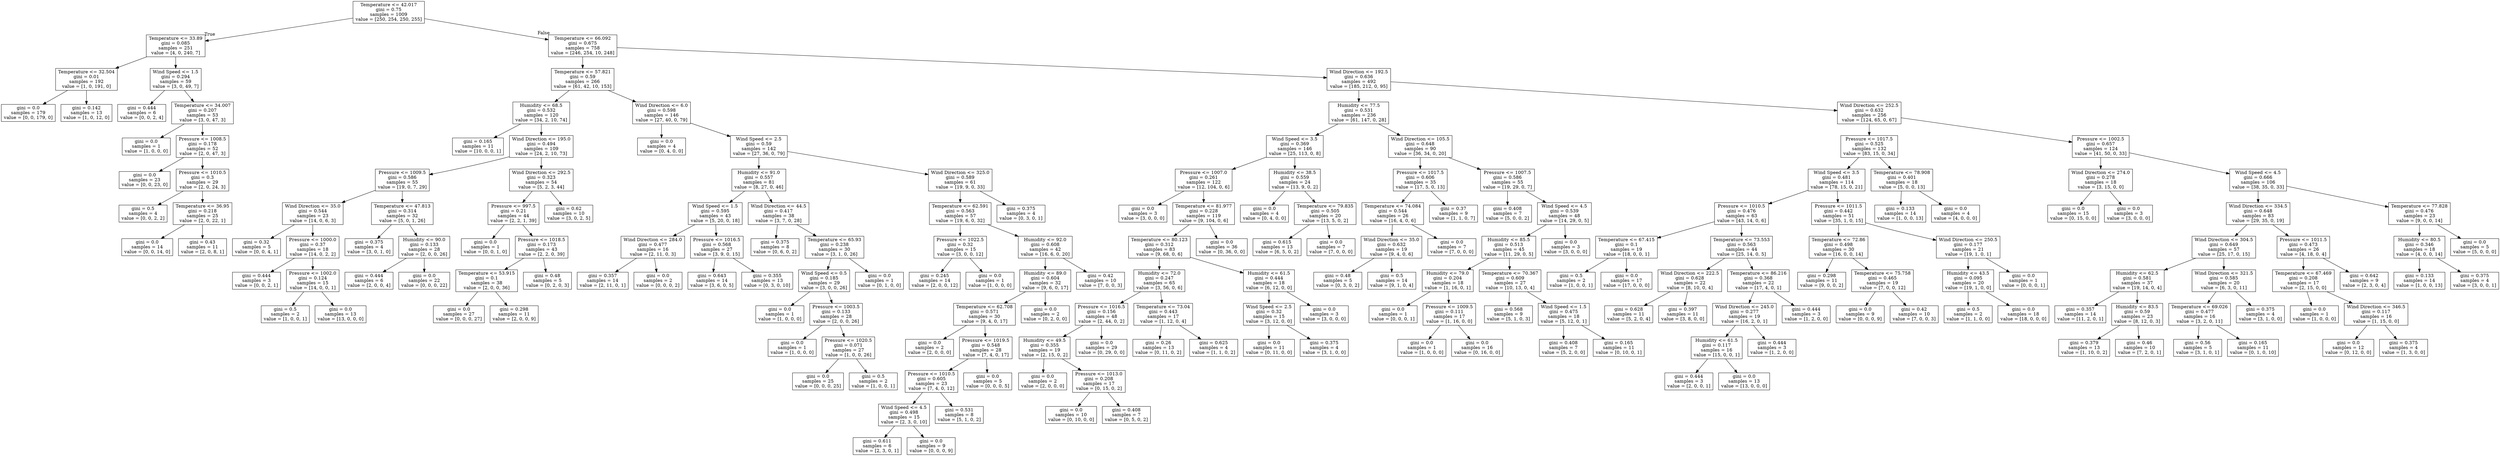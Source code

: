 digraph Tree {
node [shape=box] ;
0 [label="Temperature <= 42.017\ngini = 0.75\nsamples = 1009\nvalue = [250, 254, 250, 255]"] ;
1 [label="Temperature <= 33.89\ngini = 0.085\nsamples = 251\nvalue = [4, 0, 240, 7]"] ;
0 -> 1 [labeldistance=2.5, labelangle=45, headlabel="True"] ;
2 [label="Temperature <= 32.504\ngini = 0.01\nsamples = 192\nvalue = [1, 0, 191, 0]"] ;
1 -> 2 ;
3 [label="gini = 0.0\nsamples = 179\nvalue = [0, 0, 179, 0]"] ;
2 -> 3 ;
4 [label="gini = 0.142\nsamples = 13\nvalue = [1, 0, 12, 0]"] ;
2 -> 4 ;
5 [label="Wind Speed <= 1.5\ngini = 0.294\nsamples = 59\nvalue = [3, 0, 49, 7]"] ;
1 -> 5 ;
6 [label="gini = 0.444\nsamples = 6\nvalue = [0, 0, 2, 4]"] ;
5 -> 6 ;
7 [label="Temperature <= 34.007\ngini = 0.207\nsamples = 53\nvalue = [3, 0, 47, 3]"] ;
5 -> 7 ;
8 [label="gini = 0.0\nsamples = 1\nvalue = [1, 0, 0, 0]"] ;
7 -> 8 ;
9 [label="Pressure <= 1008.5\ngini = 0.178\nsamples = 52\nvalue = [2, 0, 47, 3]"] ;
7 -> 9 ;
10 [label="gini = 0.0\nsamples = 23\nvalue = [0, 0, 23, 0]"] ;
9 -> 10 ;
11 [label="Pressure <= 1010.5\ngini = 0.3\nsamples = 29\nvalue = [2, 0, 24, 3]"] ;
9 -> 11 ;
12 [label="gini = 0.5\nsamples = 4\nvalue = [0, 0, 2, 2]"] ;
11 -> 12 ;
13 [label="Temperature <= 36.95\ngini = 0.218\nsamples = 25\nvalue = [2, 0, 22, 1]"] ;
11 -> 13 ;
14 [label="gini = 0.0\nsamples = 14\nvalue = [0, 0, 14, 0]"] ;
13 -> 14 ;
15 [label="gini = 0.43\nsamples = 11\nvalue = [2, 0, 8, 1]"] ;
13 -> 15 ;
16 [label="Temperature <= 66.092\ngini = 0.675\nsamples = 758\nvalue = [246, 254, 10, 248]"] ;
0 -> 16 [labeldistance=2.5, labelangle=-45, headlabel="False"] ;
17 [label="Temperature <= 57.821\ngini = 0.59\nsamples = 266\nvalue = [61, 42, 10, 153]"] ;
16 -> 17 ;
18 [label="Humidity <= 68.5\ngini = 0.532\nsamples = 120\nvalue = [34, 2, 10, 74]"] ;
17 -> 18 ;
19 [label="gini = 0.165\nsamples = 11\nvalue = [10, 0, 0, 1]"] ;
18 -> 19 ;
20 [label="Wind Direction <= 195.0\ngini = 0.494\nsamples = 109\nvalue = [24, 2, 10, 73]"] ;
18 -> 20 ;
21 [label="Pressure <= 1009.5\ngini = 0.586\nsamples = 55\nvalue = [19, 0, 7, 29]"] ;
20 -> 21 ;
22 [label="Wind Direction <= 35.0\ngini = 0.544\nsamples = 23\nvalue = [14, 0, 6, 3]"] ;
21 -> 22 ;
23 [label="gini = 0.32\nsamples = 5\nvalue = [0, 0, 4, 1]"] ;
22 -> 23 ;
24 [label="Pressure <= 1000.0\ngini = 0.37\nsamples = 18\nvalue = [14, 0, 2, 2]"] ;
22 -> 24 ;
25 [label="gini = 0.444\nsamples = 3\nvalue = [0, 0, 2, 1]"] ;
24 -> 25 ;
26 [label="Pressure <= 1002.0\ngini = 0.124\nsamples = 15\nvalue = [14, 0, 0, 1]"] ;
24 -> 26 ;
27 [label="gini = 0.5\nsamples = 2\nvalue = [1, 0, 0, 1]"] ;
26 -> 27 ;
28 [label="gini = 0.0\nsamples = 13\nvalue = [13, 0, 0, 0]"] ;
26 -> 28 ;
29 [label="Temperature <= 47.813\ngini = 0.314\nsamples = 32\nvalue = [5, 0, 1, 26]"] ;
21 -> 29 ;
30 [label="gini = 0.375\nsamples = 4\nvalue = [3, 0, 1, 0]"] ;
29 -> 30 ;
31 [label="Humidity <= 90.0\ngini = 0.133\nsamples = 28\nvalue = [2, 0, 0, 26]"] ;
29 -> 31 ;
32 [label="gini = 0.444\nsamples = 6\nvalue = [2, 0, 0, 4]"] ;
31 -> 32 ;
33 [label="gini = 0.0\nsamples = 22\nvalue = [0, 0, 0, 22]"] ;
31 -> 33 ;
34 [label="Wind Direction <= 292.5\ngini = 0.323\nsamples = 54\nvalue = [5, 2, 3, 44]"] ;
20 -> 34 ;
35 [label="Pressure <= 997.5\ngini = 0.21\nsamples = 44\nvalue = [2, 2, 1, 39]"] ;
34 -> 35 ;
36 [label="gini = 0.0\nsamples = 1\nvalue = [0, 0, 1, 0]"] ;
35 -> 36 ;
37 [label="Pressure <= 1018.5\ngini = 0.173\nsamples = 43\nvalue = [2, 2, 0, 39]"] ;
35 -> 37 ;
38 [label="Temperature <= 53.915\ngini = 0.1\nsamples = 38\nvalue = [2, 0, 0, 36]"] ;
37 -> 38 ;
39 [label="gini = 0.0\nsamples = 27\nvalue = [0, 0, 0, 27]"] ;
38 -> 39 ;
40 [label="gini = 0.298\nsamples = 11\nvalue = [2, 0, 0, 9]"] ;
38 -> 40 ;
41 [label="gini = 0.48\nsamples = 5\nvalue = [0, 2, 0, 3]"] ;
37 -> 41 ;
42 [label="gini = 0.62\nsamples = 10\nvalue = [3, 0, 2, 5]"] ;
34 -> 42 ;
43 [label="Wind Direction <= 6.0\ngini = 0.598\nsamples = 146\nvalue = [27, 40, 0, 79]"] ;
17 -> 43 ;
44 [label="gini = 0.0\nsamples = 4\nvalue = [0, 4, 0, 0]"] ;
43 -> 44 ;
45 [label="Wind Speed <= 2.5\ngini = 0.59\nsamples = 142\nvalue = [27, 36, 0, 79]"] ;
43 -> 45 ;
46 [label="Humidity <= 91.0\ngini = 0.557\nsamples = 81\nvalue = [8, 27, 0, 46]"] ;
45 -> 46 ;
47 [label="Wind Speed <= 1.5\ngini = 0.595\nsamples = 43\nvalue = [5, 20, 0, 18]"] ;
46 -> 47 ;
48 [label="Wind Direction <= 284.0\ngini = 0.477\nsamples = 16\nvalue = [2, 11, 0, 3]"] ;
47 -> 48 ;
49 [label="gini = 0.357\nsamples = 14\nvalue = [2, 11, 0, 1]"] ;
48 -> 49 ;
50 [label="gini = 0.0\nsamples = 2\nvalue = [0, 0, 0, 2]"] ;
48 -> 50 ;
51 [label="Pressure <= 1016.5\ngini = 0.568\nsamples = 27\nvalue = [3, 9, 0, 15]"] ;
47 -> 51 ;
52 [label="gini = 0.643\nsamples = 14\nvalue = [3, 6, 0, 5]"] ;
51 -> 52 ;
53 [label="gini = 0.355\nsamples = 13\nvalue = [0, 3, 0, 10]"] ;
51 -> 53 ;
54 [label="Wind Direction <= 44.5\ngini = 0.417\nsamples = 38\nvalue = [3, 7, 0, 28]"] ;
46 -> 54 ;
55 [label="gini = 0.375\nsamples = 8\nvalue = [0, 6, 0, 2]"] ;
54 -> 55 ;
56 [label="Temperature <= 65.93\ngini = 0.238\nsamples = 30\nvalue = [3, 1, 0, 26]"] ;
54 -> 56 ;
57 [label="Wind Speed <= 0.5\ngini = 0.185\nsamples = 29\nvalue = [3, 0, 0, 26]"] ;
56 -> 57 ;
58 [label="gini = 0.0\nsamples = 1\nvalue = [1, 0, 0, 0]"] ;
57 -> 58 ;
59 [label="Pressure <= 1003.5\ngini = 0.133\nsamples = 28\nvalue = [2, 0, 0, 26]"] ;
57 -> 59 ;
60 [label="gini = 0.0\nsamples = 1\nvalue = [1, 0, 0, 0]"] ;
59 -> 60 ;
61 [label="Pressure <= 1020.5\ngini = 0.071\nsamples = 27\nvalue = [1, 0, 0, 26]"] ;
59 -> 61 ;
62 [label="gini = 0.0\nsamples = 25\nvalue = [0, 0, 0, 25]"] ;
61 -> 62 ;
63 [label="gini = 0.5\nsamples = 2\nvalue = [1, 0, 0, 1]"] ;
61 -> 63 ;
64 [label="gini = 0.0\nsamples = 1\nvalue = [0, 1, 0, 0]"] ;
56 -> 64 ;
65 [label="Wind Direction <= 325.0\ngini = 0.589\nsamples = 61\nvalue = [19, 9, 0, 33]"] ;
45 -> 65 ;
66 [label="Temperature <= 62.591\ngini = 0.563\nsamples = 57\nvalue = [19, 6, 0, 32]"] ;
65 -> 66 ;
67 [label="Pressure <= 1022.5\ngini = 0.32\nsamples = 15\nvalue = [3, 0, 0, 12]"] ;
66 -> 67 ;
68 [label="gini = 0.245\nsamples = 14\nvalue = [2, 0, 0, 12]"] ;
67 -> 68 ;
69 [label="gini = 0.0\nsamples = 1\nvalue = [1, 0, 0, 0]"] ;
67 -> 69 ;
70 [label="Humidity <= 92.0\ngini = 0.608\nsamples = 42\nvalue = [16, 6, 0, 20]"] ;
66 -> 70 ;
71 [label="Humidity <= 89.0\ngini = 0.604\nsamples = 32\nvalue = [9, 6, 0, 17]"] ;
70 -> 71 ;
72 [label="Temperature <= 62.708\ngini = 0.571\nsamples = 30\nvalue = [9, 4, 0, 17]"] ;
71 -> 72 ;
73 [label="gini = 0.0\nsamples = 2\nvalue = [2, 0, 0, 0]"] ;
72 -> 73 ;
74 [label="Pressure <= 1019.5\ngini = 0.548\nsamples = 28\nvalue = [7, 4, 0, 17]"] ;
72 -> 74 ;
75 [label="Pressure <= 1010.5\ngini = 0.605\nsamples = 23\nvalue = [7, 4, 0, 12]"] ;
74 -> 75 ;
76 [label="Wind Speed <= 4.5\ngini = 0.498\nsamples = 15\nvalue = [2, 3, 0, 10]"] ;
75 -> 76 ;
77 [label="gini = 0.611\nsamples = 6\nvalue = [2, 3, 0, 1]"] ;
76 -> 77 ;
78 [label="gini = 0.0\nsamples = 9\nvalue = [0, 0, 0, 9]"] ;
76 -> 78 ;
79 [label="gini = 0.531\nsamples = 8\nvalue = [5, 1, 0, 2]"] ;
75 -> 79 ;
80 [label="gini = 0.0\nsamples = 5\nvalue = [0, 0, 0, 5]"] ;
74 -> 80 ;
81 [label="gini = 0.0\nsamples = 2\nvalue = [0, 2, 0, 0]"] ;
71 -> 81 ;
82 [label="gini = 0.42\nsamples = 10\nvalue = [7, 0, 0, 3]"] ;
70 -> 82 ;
83 [label="gini = 0.375\nsamples = 4\nvalue = [0, 3, 0, 1]"] ;
65 -> 83 ;
84 [label="Wind Direction <= 192.5\ngini = 0.636\nsamples = 492\nvalue = [185, 212, 0, 95]"] ;
16 -> 84 ;
85 [label="Humidity <= 77.5\ngini = 0.531\nsamples = 236\nvalue = [61, 147, 0, 28]"] ;
84 -> 85 ;
86 [label="Wind Speed <= 3.5\ngini = 0.369\nsamples = 146\nvalue = [25, 113, 0, 8]"] ;
85 -> 86 ;
87 [label="Pressure <= 1007.0\ngini = 0.261\nsamples = 122\nvalue = [12, 104, 0, 6]"] ;
86 -> 87 ;
88 [label="gini = 0.0\nsamples = 3\nvalue = [3, 0, 0, 0]"] ;
87 -> 88 ;
89 [label="Temperature <= 81.977\ngini = 0.228\nsamples = 119\nvalue = [9, 104, 0, 6]"] ;
87 -> 89 ;
90 [label="Temperature <= 80.123\ngini = 0.312\nsamples = 83\nvalue = [9, 68, 0, 6]"] ;
89 -> 90 ;
91 [label="Humidity <= 72.0\ngini = 0.247\nsamples = 65\nvalue = [3, 56, 0, 6]"] ;
90 -> 91 ;
92 [label="Pressure <= 1016.5\ngini = 0.156\nsamples = 48\nvalue = [2, 44, 0, 2]"] ;
91 -> 92 ;
93 [label="Humidity <= 49.5\ngini = 0.355\nsamples = 19\nvalue = [2, 15, 0, 2]"] ;
92 -> 93 ;
94 [label="gini = 0.0\nsamples = 2\nvalue = [2, 0, 0, 0]"] ;
93 -> 94 ;
95 [label="Pressure <= 1013.0\ngini = 0.208\nsamples = 17\nvalue = [0, 15, 0, 2]"] ;
93 -> 95 ;
96 [label="gini = 0.0\nsamples = 10\nvalue = [0, 10, 0, 0]"] ;
95 -> 96 ;
97 [label="gini = 0.408\nsamples = 7\nvalue = [0, 5, 0, 2]"] ;
95 -> 97 ;
98 [label="gini = 0.0\nsamples = 29\nvalue = [0, 29, 0, 0]"] ;
92 -> 98 ;
99 [label="Temperature <= 73.04\ngini = 0.443\nsamples = 17\nvalue = [1, 12, 0, 4]"] ;
91 -> 99 ;
100 [label="gini = 0.26\nsamples = 13\nvalue = [0, 11, 0, 2]"] ;
99 -> 100 ;
101 [label="gini = 0.625\nsamples = 4\nvalue = [1, 1, 0, 2]"] ;
99 -> 101 ;
102 [label="Humidity <= 61.5\ngini = 0.444\nsamples = 18\nvalue = [6, 12, 0, 0]"] ;
90 -> 102 ;
103 [label="Wind Speed <= 2.5\ngini = 0.32\nsamples = 15\nvalue = [3, 12, 0, 0]"] ;
102 -> 103 ;
104 [label="gini = 0.0\nsamples = 11\nvalue = [0, 11, 0, 0]"] ;
103 -> 104 ;
105 [label="gini = 0.375\nsamples = 4\nvalue = [3, 1, 0, 0]"] ;
103 -> 105 ;
106 [label="gini = 0.0\nsamples = 3\nvalue = [3, 0, 0, 0]"] ;
102 -> 106 ;
107 [label="gini = 0.0\nsamples = 36\nvalue = [0, 36, 0, 0]"] ;
89 -> 107 ;
108 [label="Humidity <= 38.5\ngini = 0.559\nsamples = 24\nvalue = [13, 9, 0, 2]"] ;
86 -> 108 ;
109 [label="gini = 0.0\nsamples = 4\nvalue = [0, 4, 0, 0]"] ;
108 -> 109 ;
110 [label="Temperature <= 79.835\ngini = 0.505\nsamples = 20\nvalue = [13, 5, 0, 2]"] ;
108 -> 110 ;
111 [label="gini = 0.615\nsamples = 13\nvalue = [6, 5, 0, 2]"] ;
110 -> 111 ;
112 [label="gini = 0.0\nsamples = 7\nvalue = [7, 0, 0, 0]"] ;
110 -> 112 ;
113 [label="Wind Direction <= 105.5\ngini = 0.648\nsamples = 90\nvalue = [36, 34, 0, 20]"] ;
85 -> 113 ;
114 [label="Pressure <= 1017.5\ngini = 0.606\nsamples = 35\nvalue = [17, 5, 0, 13]"] ;
113 -> 114 ;
115 [label="Temperature <= 74.084\ngini = 0.544\nsamples = 26\nvalue = [16, 4, 0, 6]"] ;
114 -> 115 ;
116 [label="Wind Direction <= 35.0\ngini = 0.632\nsamples = 19\nvalue = [9, 4, 0, 6]"] ;
115 -> 116 ;
117 [label="gini = 0.48\nsamples = 5\nvalue = [0, 3, 0, 2]"] ;
116 -> 117 ;
118 [label="gini = 0.5\nsamples = 14\nvalue = [9, 1, 0, 4]"] ;
116 -> 118 ;
119 [label="gini = 0.0\nsamples = 7\nvalue = [7, 0, 0, 0]"] ;
115 -> 119 ;
120 [label="gini = 0.37\nsamples = 9\nvalue = [1, 1, 0, 7]"] ;
114 -> 120 ;
121 [label="Pressure <= 1007.5\ngini = 0.586\nsamples = 55\nvalue = [19, 29, 0, 7]"] ;
113 -> 121 ;
122 [label="gini = 0.408\nsamples = 7\nvalue = [5, 0, 0, 2]"] ;
121 -> 122 ;
123 [label="Wind Speed <= 4.5\ngini = 0.539\nsamples = 48\nvalue = [14, 29, 0, 5]"] ;
121 -> 123 ;
124 [label="Humidity <= 85.5\ngini = 0.513\nsamples = 45\nvalue = [11, 29, 0, 5]"] ;
123 -> 124 ;
125 [label="Humidity <= 79.0\ngini = 0.204\nsamples = 18\nvalue = [1, 16, 0, 1]"] ;
124 -> 125 ;
126 [label="gini = 0.0\nsamples = 1\nvalue = [0, 0, 0, 1]"] ;
125 -> 126 ;
127 [label="Pressure <= 1009.5\ngini = 0.111\nsamples = 17\nvalue = [1, 16, 0, 0]"] ;
125 -> 127 ;
128 [label="gini = 0.0\nsamples = 1\nvalue = [1, 0, 0, 0]"] ;
127 -> 128 ;
129 [label="gini = 0.0\nsamples = 16\nvalue = [0, 16, 0, 0]"] ;
127 -> 129 ;
130 [label="Temperature <= 70.367\ngini = 0.609\nsamples = 27\nvalue = [10, 13, 0, 4]"] ;
124 -> 130 ;
131 [label="gini = 0.568\nsamples = 9\nvalue = [5, 1, 0, 3]"] ;
130 -> 131 ;
132 [label="Wind Speed <= 1.5\ngini = 0.475\nsamples = 18\nvalue = [5, 12, 0, 1]"] ;
130 -> 132 ;
133 [label="gini = 0.408\nsamples = 7\nvalue = [5, 2, 0, 0]"] ;
132 -> 133 ;
134 [label="gini = 0.165\nsamples = 11\nvalue = [0, 10, 0, 1]"] ;
132 -> 134 ;
135 [label="gini = 0.0\nsamples = 3\nvalue = [3, 0, 0, 0]"] ;
123 -> 135 ;
136 [label="Wind Direction <= 252.5\ngini = 0.632\nsamples = 256\nvalue = [124, 65, 0, 67]"] ;
84 -> 136 ;
137 [label="Pressure <= 1017.5\ngini = 0.525\nsamples = 132\nvalue = [83, 15, 0, 34]"] ;
136 -> 137 ;
138 [label="Wind Speed <= 3.5\ngini = 0.481\nsamples = 114\nvalue = [78, 15, 0, 21]"] ;
137 -> 138 ;
139 [label="Pressure <= 1010.5\ngini = 0.476\nsamples = 63\nvalue = [43, 14, 0, 6]"] ;
138 -> 139 ;
140 [label="Temperature <= 67.415\ngini = 0.1\nsamples = 19\nvalue = [18, 0, 0, 1]"] ;
139 -> 140 ;
141 [label="gini = 0.5\nsamples = 2\nvalue = [1, 0, 0, 1]"] ;
140 -> 141 ;
142 [label="gini = 0.0\nsamples = 17\nvalue = [17, 0, 0, 0]"] ;
140 -> 142 ;
143 [label="Temperature <= 73.553\ngini = 0.563\nsamples = 44\nvalue = [25, 14, 0, 5]"] ;
139 -> 143 ;
144 [label="Wind Direction <= 222.5\ngini = 0.628\nsamples = 22\nvalue = [8, 10, 0, 4]"] ;
143 -> 144 ;
145 [label="gini = 0.628\nsamples = 11\nvalue = [5, 2, 0, 4]"] ;
144 -> 145 ;
146 [label="gini = 0.397\nsamples = 11\nvalue = [3, 8, 0, 0]"] ;
144 -> 146 ;
147 [label="Temperature <= 86.216\ngini = 0.368\nsamples = 22\nvalue = [17, 4, 0, 1]"] ;
143 -> 147 ;
148 [label="Wind Direction <= 245.0\ngini = 0.277\nsamples = 19\nvalue = [16, 2, 0, 1]"] ;
147 -> 148 ;
149 [label="Humidity <= 61.5\ngini = 0.117\nsamples = 16\nvalue = [15, 0, 0, 1]"] ;
148 -> 149 ;
150 [label="gini = 0.444\nsamples = 3\nvalue = [2, 0, 0, 1]"] ;
149 -> 150 ;
151 [label="gini = 0.0\nsamples = 13\nvalue = [13, 0, 0, 0]"] ;
149 -> 151 ;
152 [label="gini = 0.444\nsamples = 3\nvalue = [1, 2, 0, 0]"] ;
148 -> 152 ;
153 [label="gini = 0.444\nsamples = 3\nvalue = [1, 2, 0, 0]"] ;
147 -> 153 ;
154 [label="Pressure <= 1011.5\ngini = 0.442\nsamples = 51\nvalue = [35, 1, 0, 15]"] ;
138 -> 154 ;
155 [label="Temperature <= 72.86\ngini = 0.498\nsamples = 30\nvalue = [16, 0, 0, 14]"] ;
154 -> 155 ;
156 [label="gini = 0.298\nsamples = 11\nvalue = [9, 0, 0, 2]"] ;
155 -> 156 ;
157 [label="Temperature <= 75.758\ngini = 0.465\nsamples = 19\nvalue = [7, 0, 0, 12]"] ;
155 -> 157 ;
158 [label="gini = 0.0\nsamples = 9\nvalue = [0, 0, 0, 9]"] ;
157 -> 158 ;
159 [label="gini = 0.42\nsamples = 10\nvalue = [7, 0, 0, 3]"] ;
157 -> 159 ;
160 [label="Wind Direction <= 250.5\ngini = 0.177\nsamples = 21\nvalue = [19, 1, 0, 1]"] ;
154 -> 160 ;
161 [label="Humidity <= 43.5\ngini = 0.095\nsamples = 20\nvalue = [19, 1, 0, 0]"] ;
160 -> 161 ;
162 [label="gini = 0.5\nsamples = 2\nvalue = [1, 1, 0, 0]"] ;
161 -> 162 ;
163 [label="gini = 0.0\nsamples = 18\nvalue = [18, 0, 0, 0]"] ;
161 -> 163 ;
164 [label="gini = 0.0\nsamples = 1\nvalue = [0, 0, 0, 1]"] ;
160 -> 164 ;
165 [label="Temperature <= 78.908\ngini = 0.401\nsamples = 18\nvalue = [5, 0, 0, 13]"] ;
137 -> 165 ;
166 [label="gini = 0.133\nsamples = 14\nvalue = [1, 0, 0, 13]"] ;
165 -> 166 ;
167 [label="gini = 0.0\nsamples = 4\nvalue = [4, 0, 0, 0]"] ;
165 -> 167 ;
168 [label="Pressure <= 1002.5\ngini = 0.657\nsamples = 124\nvalue = [41, 50, 0, 33]"] ;
136 -> 168 ;
169 [label="Wind Direction <= 274.0\ngini = 0.278\nsamples = 18\nvalue = [3, 15, 0, 0]"] ;
168 -> 169 ;
170 [label="gini = 0.0\nsamples = 15\nvalue = [0, 15, 0, 0]"] ;
169 -> 170 ;
171 [label="gini = 0.0\nsamples = 3\nvalue = [3, 0, 0, 0]"] ;
169 -> 171 ;
172 [label="Wind Speed <= 4.5\ngini = 0.666\nsamples = 106\nvalue = [38, 35, 0, 33]"] ;
168 -> 172 ;
173 [label="Wind Direction <= 334.5\ngini = 0.648\nsamples = 83\nvalue = [29, 35, 0, 19]"] ;
172 -> 173 ;
174 [label="Wind Direction <= 304.5\ngini = 0.649\nsamples = 57\nvalue = [25, 17, 0, 15]"] ;
173 -> 174 ;
175 [label="Humidity <= 62.5\ngini = 0.581\nsamples = 37\nvalue = [19, 14, 0, 4]"] ;
174 -> 175 ;
176 [label="gini = 0.357\nsamples = 14\nvalue = [11, 2, 0, 1]"] ;
175 -> 176 ;
177 [label="Humidity <= 83.5\ngini = 0.59\nsamples = 23\nvalue = [8, 12, 0, 3]"] ;
175 -> 177 ;
178 [label="gini = 0.379\nsamples = 13\nvalue = [1, 10, 0, 2]"] ;
177 -> 178 ;
179 [label="gini = 0.46\nsamples = 10\nvalue = [7, 2, 0, 1]"] ;
177 -> 179 ;
180 [label="Wind Direction <= 321.5\ngini = 0.585\nsamples = 20\nvalue = [6, 3, 0, 11]"] ;
174 -> 180 ;
181 [label="Temperature <= 69.026\ngini = 0.477\nsamples = 16\nvalue = [3, 2, 0, 11]"] ;
180 -> 181 ;
182 [label="gini = 0.56\nsamples = 5\nvalue = [3, 1, 0, 1]"] ;
181 -> 182 ;
183 [label="gini = 0.165\nsamples = 11\nvalue = [0, 1, 0, 10]"] ;
181 -> 183 ;
184 [label="gini = 0.375\nsamples = 4\nvalue = [3, 1, 0, 0]"] ;
180 -> 184 ;
185 [label="Pressure <= 1011.5\ngini = 0.473\nsamples = 26\nvalue = [4, 18, 0, 4]"] ;
173 -> 185 ;
186 [label="Temperature <= 67.469\ngini = 0.208\nsamples = 17\nvalue = [2, 15, 0, 0]"] ;
185 -> 186 ;
187 [label="gini = 0.0\nsamples = 1\nvalue = [1, 0, 0, 0]"] ;
186 -> 187 ;
188 [label="Wind Direction <= 346.5\ngini = 0.117\nsamples = 16\nvalue = [1, 15, 0, 0]"] ;
186 -> 188 ;
189 [label="gini = 0.0\nsamples = 12\nvalue = [0, 12, 0, 0]"] ;
188 -> 189 ;
190 [label="gini = 0.375\nsamples = 4\nvalue = [1, 3, 0, 0]"] ;
188 -> 190 ;
191 [label="gini = 0.642\nsamples = 9\nvalue = [2, 3, 0, 4]"] ;
185 -> 191 ;
192 [label="Temperature <= 77.828\ngini = 0.476\nsamples = 23\nvalue = [9, 0, 0, 14]"] ;
172 -> 192 ;
193 [label="Humidity <= 80.5\ngini = 0.346\nsamples = 18\nvalue = [4, 0, 0, 14]"] ;
192 -> 193 ;
194 [label="gini = 0.133\nsamples = 14\nvalue = [1, 0, 0, 13]"] ;
193 -> 194 ;
195 [label="gini = 0.375\nsamples = 4\nvalue = [3, 0, 0, 1]"] ;
193 -> 195 ;
196 [label="gini = 0.0\nsamples = 5\nvalue = [5, 0, 0, 0]"] ;
192 -> 196 ;
}